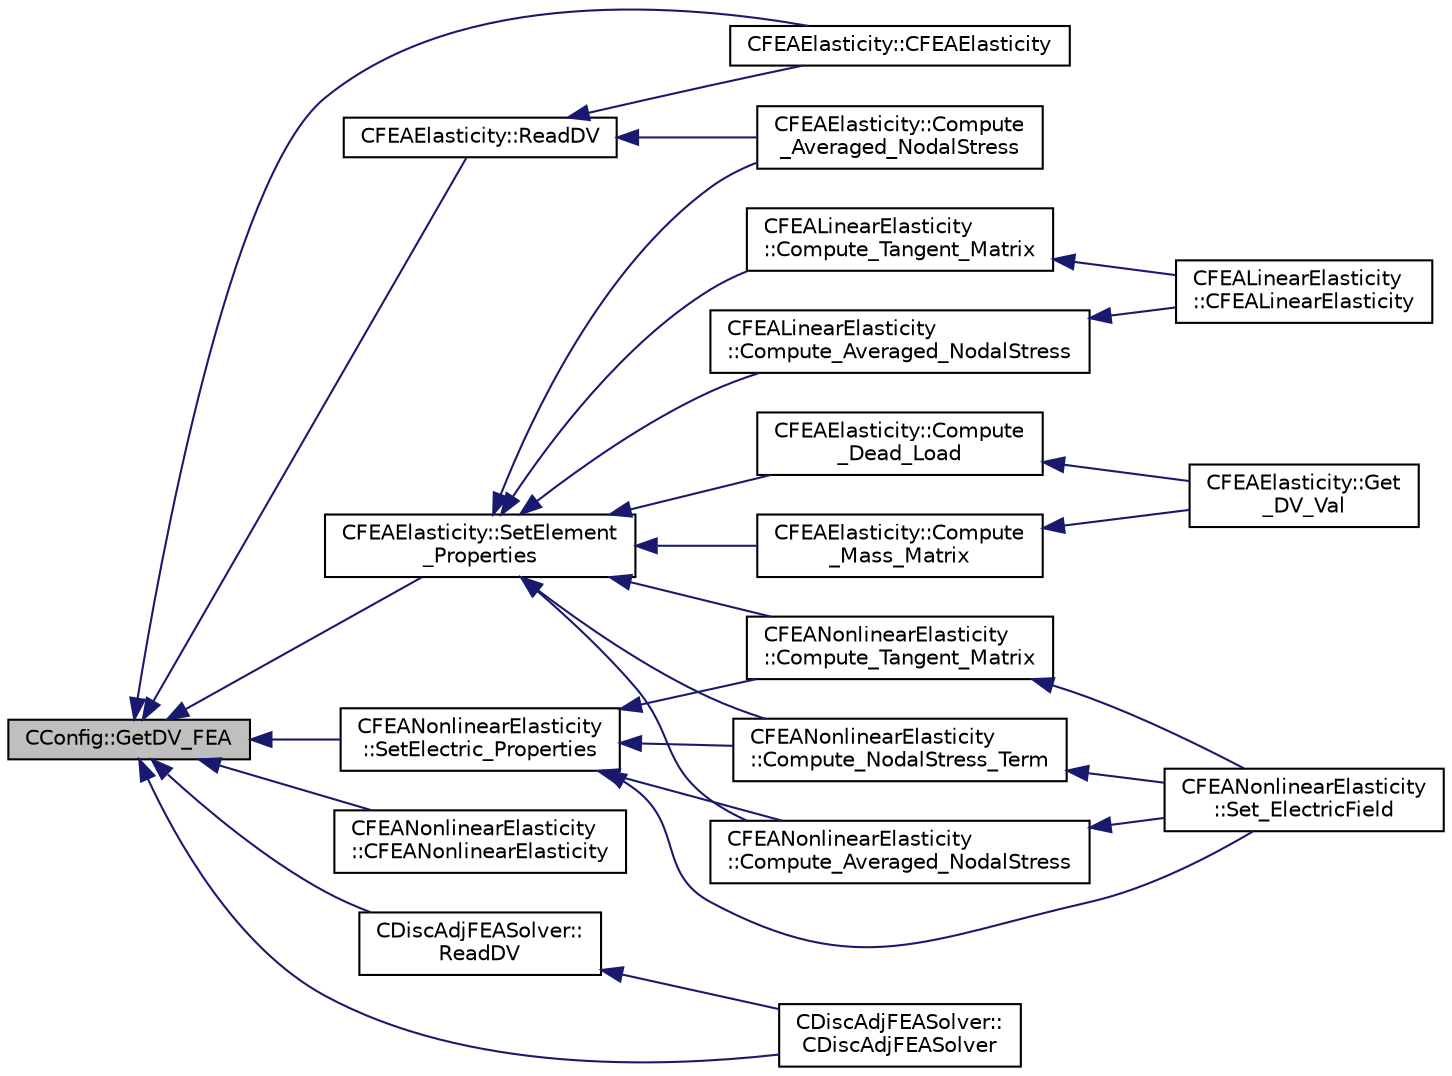 digraph "CConfig::GetDV_FEA"
{
  edge [fontname="Helvetica",fontsize="10",labelfontname="Helvetica",labelfontsize="10"];
  node [fontname="Helvetica",fontsize="10",shape=record];
  rankdir="LR";
  Node2526 [label="CConfig::GetDV_FEA",height=0.2,width=0.4,color="black", fillcolor="grey75", style="filled", fontcolor="black"];
  Node2526 -> Node2527 [dir="back",color="midnightblue",fontsize="10",style="solid",fontname="Helvetica"];
  Node2527 [label="CFEAElasticity::CFEAElasticity",height=0.2,width=0.4,color="black", fillcolor="white", style="filled",URL="$class_c_f_e_a_elasticity.html#ad1c14749a7ca01a53ad55fe1f7297c06",tooltip="Constructor of the class (overload). "];
  Node2526 -> Node2528 [dir="back",color="midnightblue",fontsize="10",style="solid",fontname="Helvetica"];
  Node2528 [label="CFEAElasticity::SetElement\l_Properties",height=0.2,width=0.4,color="black", fillcolor="white", style="filled",URL="$class_c_f_e_a_elasticity.html#a51c7b092be4fbcfc1a4907facfbbc84b",tooltip="Set element material properties. "];
  Node2528 -> Node2529 [dir="back",color="midnightblue",fontsize="10",style="solid",fontname="Helvetica"];
  Node2529 [label="CFEAElasticity::Compute\l_Averaged_NodalStress",height=0.2,width=0.4,color="black", fillcolor="white", style="filled",URL="$class_c_f_e_a_elasticity.html#a6f4e060171104f6a9658a4a173825033",tooltip="Compute averaged nodal stresses (for post processing). "];
  Node2528 -> Node2530 [dir="back",color="midnightblue",fontsize="10",style="solid",fontname="Helvetica"];
  Node2530 [label="CFEAElasticity::Compute\l_Mass_Matrix",height=0.2,width=0.4,color="black", fillcolor="white", style="filled",URL="$class_c_f_e_a_elasticity.html#af7b89ff70f92ca16a264fa234c3867d0",tooltip="Build the mass matrix of an element. "];
  Node2530 -> Node2531 [dir="back",color="midnightblue",fontsize="10",style="solid",fontname="Helvetica"];
  Node2531 [label="CFEAElasticity::Get\l_DV_Val",height=0.2,width=0.4,color="black", fillcolor="white", style="filled",URL="$class_c_f_e_a_elasticity.html#a372ed66a01f0545b0a2fe41ef2e3e6c5",tooltip="Get the value of a design variable. "];
  Node2528 -> Node2532 [dir="back",color="midnightblue",fontsize="10",style="solid",fontname="Helvetica"];
  Node2532 [label="CFEAElasticity::Compute\l_Dead_Load",height=0.2,width=0.4,color="black", fillcolor="white", style="filled",URL="$class_c_f_e_a_elasticity.html#a0373b9eb5595a555a57aaf4242dc1fa8",tooltip="Compute the nodal gravity loads for an element. "];
  Node2532 -> Node2531 [dir="back",color="midnightblue",fontsize="10",style="solid",fontname="Helvetica"];
  Node2528 -> Node2533 [dir="back",color="midnightblue",fontsize="10",style="solid",fontname="Helvetica"];
  Node2533 [label="CFEALinearElasticity\l::Compute_Tangent_Matrix",height=0.2,width=0.4,color="black", fillcolor="white", style="filled",URL="$class_c_f_e_a_linear_elasticity.html#af3fc69e4a168dab7498e4ec0e2ddcb94",tooltip="Build the tangent stiffness matrix of an element. "];
  Node2533 -> Node2534 [dir="back",color="midnightblue",fontsize="10",style="solid",fontname="Helvetica"];
  Node2534 [label="CFEALinearElasticity\l::CFEALinearElasticity",height=0.2,width=0.4,color="black", fillcolor="white", style="filled",URL="$class_c_f_e_a_linear_elasticity.html#afc4e93c9775f406d2d42de15d96a5ab6",tooltip="Default constructor, protected to avoid instantiation without arguments. "];
  Node2528 -> Node2535 [dir="back",color="midnightblue",fontsize="10",style="solid",fontname="Helvetica"];
  Node2535 [label="CFEALinearElasticity\l::Compute_Averaged_NodalStress",height=0.2,width=0.4,color="black", fillcolor="white", style="filled",URL="$class_c_f_e_a_linear_elasticity.html#a2cc48aea4ff625882e1d2d74c9b7366b",tooltip="Compute averaged nodal stresses (for post processing). "];
  Node2535 -> Node2534 [dir="back",color="midnightblue",fontsize="10",style="solid",fontname="Helvetica"];
  Node2528 -> Node2536 [dir="back",color="midnightblue",fontsize="10",style="solid",fontname="Helvetica"];
  Node2536 [label="CFEANonlinearElasticity\l::Compute_Tangent_Matrix",height=0.2,width=0.4,color="black", fillcolor="white", style="filled",URL="$class_c_f_e_a_nonlinear_elasticity.html#aa3c19d9fd3b94bd3f56dfdbd2092ea30",tooltip="Build the tangent stiffness matrix of an element. "];
  Node2536 -> Node2537 [dir="back",color="midnightblue",fontsize="10",style="solid",fontname="Helvetica"];
  Node2537 [label="CFEANonlinearElasticity\l::Set_ElectricField",height=0.2,width=0.4,color="black", fillcolor="white", style="filled",URL="$class_c_f_e_a_nonlinear_elasticity.html#a96b3b63c3a15e622116f747c6a03ab89",tooltip="Set element electric field. "];
  Node2528 -> Node2538 [dir="back",color="midnightblue",fontsize="10",style="solid",fontname="Helvetica"];
  Node2538 [label="CFEANonlinearElasticity\l::Compute_NodalStress_Term",height=0.2,width=0.4,color="black", fillcolor="white", style="filled",URL="$class_c_f_e_a_nonlinear_elasticity.html#a2b9889b9b500f66aab3183221434c87d",tooltip="Compute the nodal stress terms for an element. "];
  Node2538 -> Node2537 [dir="back",color="midnightblue",fontsize="10",style="solid",fontname="Helvetica"];
  Node2528 -> Node2539 [dir="back",color="midnightblue",fontsize="10",style="solid",fontname="Helvetica"];
  Node2539 [label="CFEANonlinearElasticity\l::Compute_Averaged_NodalStress",height=0.2,width=0.4,color="black", fillcolor="white", style="filled",URL="$class_c_f_e_a_nonlinear_elasticity.html#a07bc84d420b04c530d1c3240e8014e53",tooltip="Compute averaged nodal stresses (for post processing). "];
  Node2539 -> Node2537 [dir="back",color="midnightblue",fontsize="10",style="solid",fontname="Helvetica"];
  Node2526 -> Node2540 [dir="back",color="midnightblue",fontsize="10",style="solid",fontname="Helvetica"];
  Node2540 [label="CFEAElasticity::ReadDV",height=0.2,width=0.4,color="black", fillcolor="white", style="filled",URL="$class_c_f_e_a_elasticity.html#a5ba01ed97970de8f05bc7f27d5b348c9",tooltip="Read design variables from file. "];
  Node2540 -> Node2529 [dir="back",color="midnightblue",fontsize="10",style="solid",fontname="Helvetica"];
  Node2540 -> Node2527 [dir="back",color="midnightblue",fontsize="10",style="solid",fontname="Helvetica"];
  Node2526 -> Node2541 [dir="back",color="midnightblue",fontsize="10",style="solid",fontname="Helvetica"];
  Node2541 [label="CFEANonlinearElasticity\l::CFEANonlinearElasticity",height=0.2,width=0.4,color="black", fillcolor="white", style="filled",URL="$class_c_f_e_a_nonlinear_elasticity.html#a34c2ea83c93ac2c53f262e1f2ad16d63",tooltip="Constructor of the class. "];
  Node2526 -> Node2542 [dir="back",color="midnightblue",fontsize="10",style="solid",fontname="Helvetica"];
  Node2542 [label="CFEANonlinearElasticity\l::SetElectric_Properties",height=0.2,width=0.4,color="black", fillcolor="white", style="filled",URL="$class_c_f_e_a_nonlinear_elasticity.html#a83089b23ecf7948d888f9effcc9eaac6",tooltip="Set element electric properties. "];
  Node2542 -> Node2537 [dir="back",color="midnightblue",fontsize="10",style="solid",fontname="Helvetica"];
  Node2542 -> Node2536 [dir="back",color="midnightblue",fontsize="10",style="solid",fontname="Helvetica"];
  Node2542 -> Node2538 [dir="back",color="midnightblue",fontsize="10",style="solid",fontname="Helvetica"];
  Node2542 -> Node2539 [dir="back",color="midnightblue",fontsize="10",style="solid",fontname="Helvetica"];
  Node2526 -> Node2543 [dir="back",color="midnightblue",fontsize="10",style="solid",fontname="Helvetica"];
  Node2543 [label="CDiscAdjFEASolver::\lCDiscAdjFEASolver",height=0.2,width=0.4,color="black", fillcolor="white", style="filled",URL="$class_c_disc_adj_f_e_a_solver.html#ae74a58b4ee4459687d1c4f4e0d0e15ff"];
  Node2526 -> Node2544 [dir="back",color="midnightblue",fontsize="10",style="solid",fontname="Helvetica"];
  Node2544 [label="CDiscAdjFEASolver::\lReadDV",height=0.2,width=0.4,color="black", fillcolor="white", style="filled",URL="$class_c_disc_adj_f_e_a_solver.html#a01a23d60a0bb65aefa8228ab245bace6",tooltip="Read the design variables for the adjoint solver. "];
  Node2544 -> Node2543 [dir="back",color="midnightblue",fontsize="10",style="solid",fontname="Helvetica"];
}
